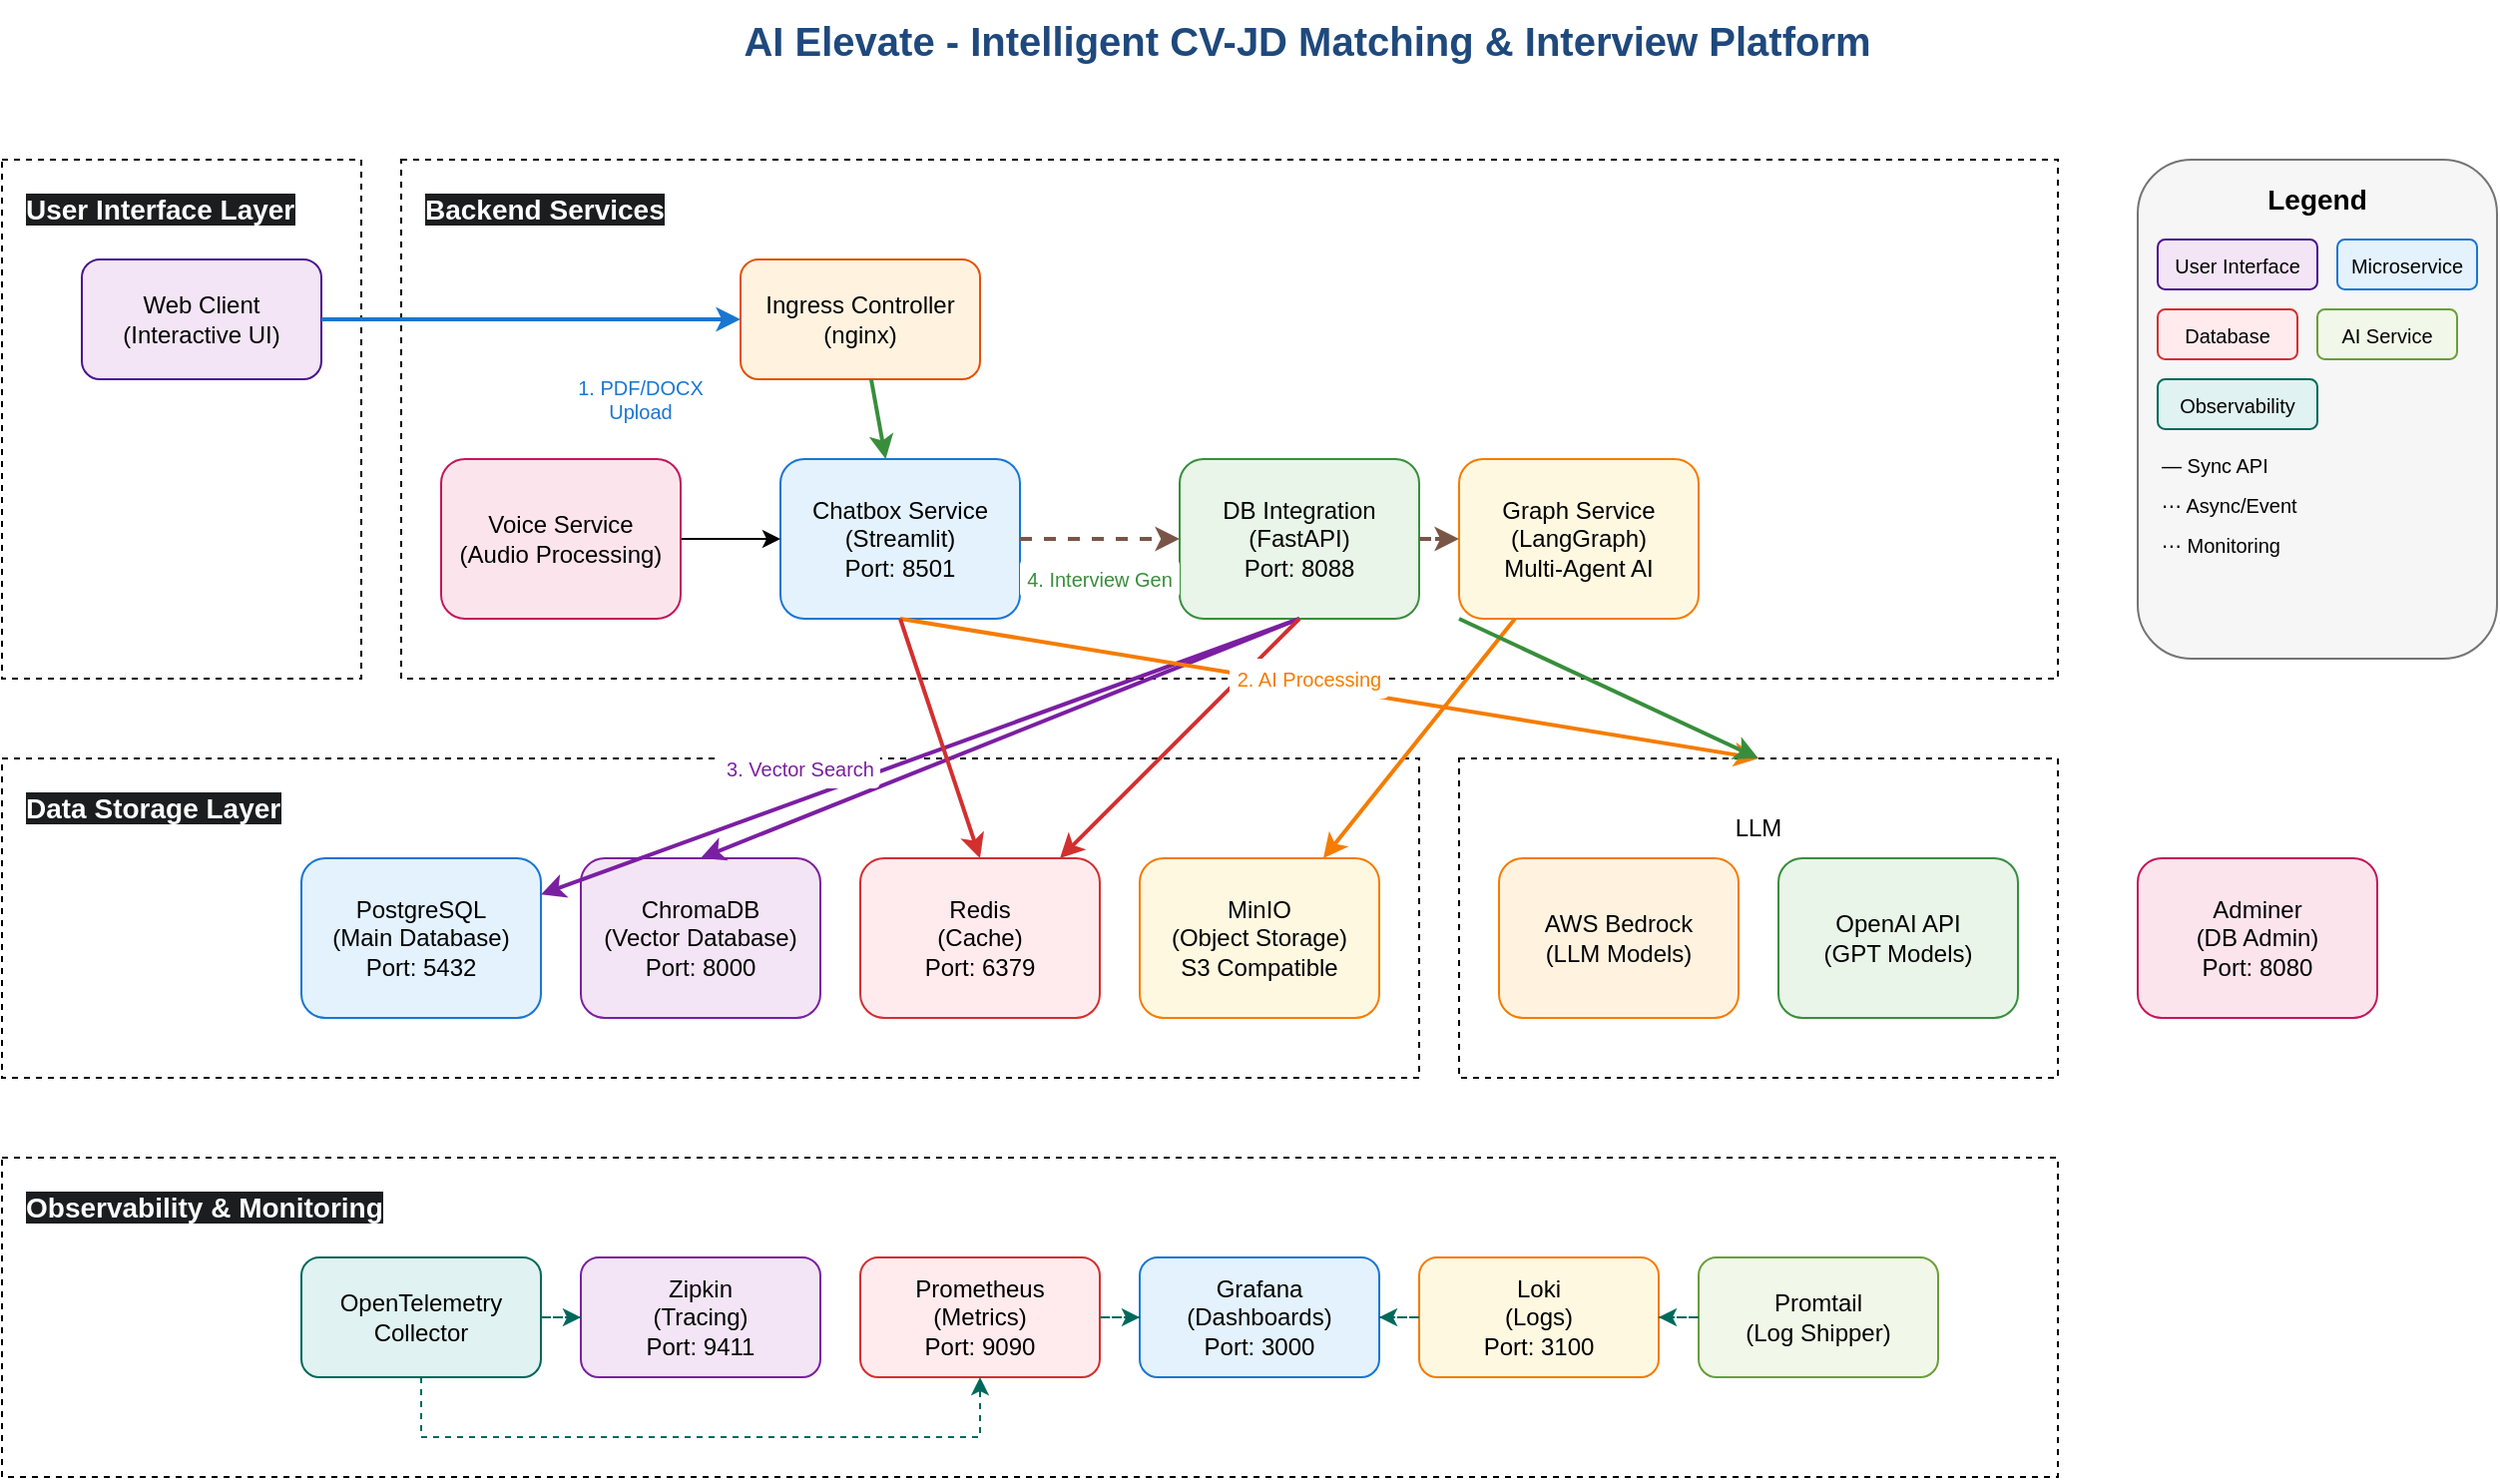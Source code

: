 <mxfile>
    <diagram name="AI-Elevate-Architecture" id="ai-elevate-architecture">
        <mxGraphModel dx="2711" dy="866" grid="1" gridSize="10" guides="1" tooltips="1" connect="1" arrows="1" fold="1" page="1" pageScale="1" pageWidth="1169" pageHeight="827" math="0" shadow="0">
            <root>
                <mxCell id="0"/>
                <mxCell id="1" parent="0"/>
                <mxCell id="14" value="" style="rounded=0;whiteSpace=wrap;html=1;dashed=1;" parent="1" vertex="1">
                    <mxGeometry x="130" y="100" width="830" height="260" as="geometry"/>
                </mxCell>
                <mxCell id="12" value="" style="rounded=0;whiteSpace=wrap;html=1;dashed=1;" parent="1" vertex="1">
                    <mxGeometry x="-70" y="100" width="180" height="260" as="geometry"/>
                </mxCell>
                <mxCell id="7" value="" style="rounded=0;whiteSpace=wrap;html=1;dashed=1;" parent="1" vertex="1">
                    <mxGeometry x="-70" y="400" width="710" height="160" as="geometry"/>
                </mxCell>
                <mxCell id="4" value="" style="rounded=0;whiteSpace=wrap;html=1;dashed=1;" parent="1" vertex="1">
                    <mxGeometry x="-70" y="600" width="1030" height="160" as="geometry"/>
                </mxCell>
                <mxCell id="2" value="" style="rounded=0;whiteSpace=wrap;html=1;dashed=1;" parent="1" vertex="1">
                    <mxGeometry x="660" y="400" width="300" height="160" as="geometry"/>
                </mxCell>
                <mxCell id="title" value="AI Elevate - Intelligent CV-JD Matching &amp; Interview Platform" style="text;html=1;strokeColor=none;fillColor=none;align=center;verticalAlign=middle;whiteSpace=wrap;rounded=0;fontSize=20;fontStyle=1;fontColor=#1f497d;" parent="1" vertex="1">
                    <mxGeometry x="284" y="20" width="600" height="40" as="geometry"/>
                </mxCell>
                <mxCell id="web-client" value="Web Client&#xa;(Interactive UI)" style="rounded=1;whiteSpace=wrap;html=1;fillColor=#f3e5f5;strokeColor=#4a148c;" parent="1" vertex="1">
                    <mxGeometry x="-30" y="150" width="120" height="60" as="geometry"/>
                </mxCell>
                <mxCell id="ingress" value="Ingress Controller&#xa;(nginx)" style="rounded=1;whiteSpace=wrap;html=1;fillColor=#fff3e0;strokeColor=#e65100;" parent="1" vertex="1">
                    <mxGeometry x="300" y="150" width="120" height="60" as="geometry"/>
                </mxCell>
                <mxCell id="chatbox" value="Chatbox Service&#xa;(Streamlit)&#xa;Port: 8501" style="rounded=1;whiteSpace=wrap;html=1;fillColor=#e3f2fd;strokeColor=#1976d2;" parent="1" vertex="1">
                    <mxGeometry x="320" y="250" width="120" height="80" as="geometry"/>
                </mxCell>
                <mxCell id="db-integration" value="DB Integration&#xa;(FastAPI)&#xa;Port: 8088" style="rounded=1;whiteSpace=wrap;html=1;fillColor=#e8f5e8;strokeColor=#388e3c;" parent="1" vertex="1">
                    <mxGeometry x="520" y="250" width="120" height="80" as="geometry"/>
                </mxCell>
                <mxCell id="graph" value="Graph Service&#xa;(LangGraph)&#xa;Multi-Agent AI" style="rounded=1;whiteSpace=wrap;html=1;fillColor=#fff8e1;strokeColor=#f57c00;" parent="1" vertex="1">
                    <mxGeometry x="660" y="250" width="120" height="80" as="geometry"/>
                </mxCell>
                <mxCell id="17" style="edgeStyle=none;html=1;exitX=1;exitY=0.5;exitDx=0;exitDy=0;" edge="1" parent="1" source="voice" target="chatbox">
                    <mxGeometry relative="1" as="geometry"/>
                </mxCell>
                <mxCell id="voice" value="Voice Service&#xa;(Audio Processing)" style="rounded=1;whiteSpace=wrap;html=1;fillColor=#fce4ec;strokeColor=#c2185b;" parent="1" vertex="1">
                    <mxGeometry x="150" y="250" width="120" height="80" as="geometry"/>
                </mxCell>
                <mxCell id="postgres" value="PostgreSQL&#xa;(Main Database)&#xa;Port: 5432" style="rounded=1;whiteSpace=wrap;html=1;fillColor=#e3f2fd;strokeColor=#1976d2;" parent="1" vertex="1">
                    <mxGeometry x="80" y="450" width="120" height="80" as="geometry"/>
                </mxCell>
                <mxCell id="chroma" value="ChromaDB&#xa;(Vector Database)&#xa;Port: 8000" style="rounded=1;whiteSpace=wrap;html=1;fillColor=#f3e5f5;strokeColor=#7b1fa2;" parent="1" vertex="1">
                    <mxGeometry x="220" y="450" width="120" height="80" as="geometry"/>
                </mxCell>
                <mxCell id="redis" value="Redis&#xa;(Cache)&#xa;Port: 6379" style="rounded=1;whiteSpace=wrap;html=1;fillColor=#ffebee;strokeColor=#d32f2f;" parent="1" vertex="1">
                    <mxGeometry x="360" y="450" width="120" height="80" as="geometry"/>
                </mxCell>
                <mxCell id="minio" value="MinIO&#xa;(Object Storage)&#xa;S3 Compatible" style="rounded=1;whiteSpace=wrap;html=1;fillColor=#fff8e1;strokeColor=#f57c00;" parent="1" vertex="1">
                    <mxGeometry x="500" y="450" width="120" height="80" as="geometry"/>
                </mxCell>
                <mxCell id="bedrock" value="AWS Bedrock&#xa;(LLM Models)" style="rounded=1;whiteSpace=wrap;html=1;fillColor=#fff3e0;strokeColor=#f57c00;" parent="1" vertex="1">
                    <mxGeometry x="680" y="450" width="120" height="80" as="geometry"/>
                </mxCell>
                <mxCell id="openai" value="OpenAI API&#xa;(GPT Models)" style="rounded=1;whiteSpace=wrap;html=1;fillColor=#e8f5e8;strokeColor=#388e3c;" parent="1" vertex="1">
                    <mxGeometry x="820" y="450" width="120" height="80" as="geometry"/>
                </mxCell>
                <mxCell id="otel" value="OpenTelemetry&#xa;Collector" style="rounded=1;whiteSpace=wrap;html=1;fillColor=#e0f2f1;strokeColor=#00695c;" parent="1" vertex="1">
                    <mxGeometry x="80" y="650" width="120" height="60" as="geometry"/>
                </mxCell>
                <mxCell id="zipkin" value="Zipkin&#xa;(Tracing)&#xa;Port: 9411" style="rounded=1;whiteSpace=wrap;html=1;fillColor=#f3e5f5;strokeColor=#7b1fa2;" parent="1" vertex="1">
                    <mxGeometry x="220" y="650" width="120" height="60" as="geometry"/>
                </mxCell>
                <mxCell id="prometheus" value="Prometheus&#xa;(Metrics)&#xa;Port: 9090" style="rounded=1;whiteSpace=wrap;html=1;fillColor=#ffebee;strokeColor=#d32f2f;" parent="1" vertex="1">
                    <mxGeometry x="360" y="650" width="120" height="60" as="geometry"/>
                </mxCell>
                <mxCell id="grafana" value="Grafana&#xa;(Dashboards)&#xa;Port: 3000" style="rounded=1;whiteSpace=wrap;html=1;fillColor=#e3f2fd;strokeColor=#1976d2;" parent="1" vertex="1">
                    <mxGeometry x="500" y="650" width="120" height="60" as="geometry"/>
                </mxCell>
                <mxCell id="loki" value="Loki&#xa;(Logs)&#xa;Port: 3100" style="rounded=1;whiteSpace=wrap;html=1;fillColor=#fff8e1;strokeColor=#f57c00;" parent="1" vertex="1">
                    <mxGeometry x="640" y="650" width="120" height="60" as="geometry"/>
                </mxCell>
                <mxCell id="promtail" value="Promtail&#xa;(Log Shipper)" style="rounded=1;whiteSpace=wrap;html=1;fillColor=#f1f8e9;strokeColor=#689f38;" parent="1" vertex="1">
                    <mxGeometry x="780" y="650" width="120" height="60" as="geometry"/>
                </mxCell>
                <mxCell id="adminer" value="Adminer&#xa;(DB Admin)&#xa;Port: 8080" style="rounded=1;whiteSpace=wrap;html=1;fillColor=#fce4ec;strokeColor=#c2185b;" parent="1" vertex="1">
                    <mxGeometry x="1000" y="450" width="120" height="80" as="geometry"/>
                </mxCell>
                <mxCell id="conn1" style="edgeStyle=orthogonalEdgeStyle;rounded=0;orthogonalLoop=1;jettySize=auto;html=1;strokeWidth=2;strokeColor=#1976d2;" parent="1" source="web-client" target="ingress" edge="1">
                    <mxGeometry relative="1" as="geometry"/>
                </mxCell>
                <mxCell id="conn2" style="rounded=0;orthogonalLoop=1;jettySize=auto;html=1;strokeWidth=2;strokeColor=#388e3c;" parent="1" source="ingress" target="chatbox" edge="1">
                    <mxGeometry relative="1" as="geometry"/>
                </mxCell>
                <mxCell id="conn4" style="rounded=0;orthogonalLoop=1;jettySize=auto;html=1;strokeWidth=2;strokeColor=#7b1fa2;exitX=0.5;exitY=1;exitDx=0;exitDy=0;" parent="1" source="db-integration" target="postgres" edge="1">
                    <mxGeometry relative="1" as="geometry"/>
                </mxCell>
                <mxCell id="conn5" style="rounded=0;orthogonalLoop=1;jettySize=auto;html=1;strokeWidth=2;strokeColor=#7b1fa2;entryX=0.5;entryY=0;entryDx=0;entryDy=0;exitX=0.5;exitY=1;exitDx=0;exitDy=0;" parent="1" source="db-integration" target="chroma" edge="1">
                    <mxGeometry relative="1" as="geometry"/>
                </mxCell>
                <mxCell id="conn6" style="rounded=0;orthogonalLoop=1;jettySize=auto;html=1;strokeWidth=2;strokeColor=#f57c00;" parent="1" source="graph" target="minio" edge="1">
                    <mxGeometry relative="1" as="geometry"/>
                </mxCell>
                <mxCell id="conn7" style="rounded=0;orthogonalLoop=1;jettySize=auto;html=1;strokeWidth=2;strokeColor=#d32f2f;exitX=0.5;exitY=1;exitDx=0;exitDy=0;" parent="1" source="db-integration" target="redis" edge="1">
                    <mxGeometry relative="1" as="geometry"/>
                </mxCell>
                <mxCell id="conn8" style="rounded=0;orthogonalLoop=1;jettySize=auto;html=1;strokeWidth=2;strokeColor=#f57c00;entryX=0.5;entryY=0;entryDx=0;entryDy=0;exitX=0.5;exitY=1;exitDx=0;exitDy=0;" parent="1" source="chatbox" target="2" edge="1">
                    <mxGeometry relative="1" as="geometry"/>
                </mxCell>
                <mxCell id="conn9" style="rounded=0;orthogonalLoop=1;jettySize=auto;html=1;strokeWidth=2;strokeColor=#388e3c;entryX=0.5;entryY=0;entryDx=0;entryDy=0;" parent="1" target="2" edge="1">
                    <mxGeometry relative="1" as="geometry">
                        <mxPoint x="660" y="330" as="sourcePoint"/>
                    </mxGeometry>
                </mxCell>
                <mxCell id="conn10" style="edgeStyle=orthogonalEdgeStyle;rounded=0;orthogonalLoop=1;jettySize=auto;html=1;strokeWidth=2;strokeColor=#795548;dashed=1;" parent="1" source="chatbox" target="db-integration" edge="1">
                    <mxGeometry relative="1" as="geometry"/>
                </mxCell>
                <mxCell id="conn11" style="edgeStyle=orthogonalEdgeStyle;rounded=0;orthogonalLoop=1;jettySize=auto;html=1;strokeWidth=2;strokeColor=#795548;dashed=1;" parent="1" source="db-integration" target="graph" edge="1">
                    <mxGeometry relative="1" as="geometry"/>
                </mxCell>
                <mxCell id="conn12" style="edgeStyle=orthogonalEdgeStyle;rounded=0;orthogonalLoop=1;jettySize=auto;html=1;strokeWidth=1;strokeColor=#00695c;dashed=1;" parent="1" source="otel" target="zipkin" edge="1">
                    <mxGeometry relative="1" as="geometry"/>
                </mxCell>
                <mxCell id="conn13" style="edgeStyle=orthogonalEdgeStyle;rounded=0;orthogonalLoop=1;jettySize=auto;html=1;strokeWidth=1;strokeColor=#00695c;dashed=1;" parent="1" source="otel" target="prometheus" edge="1">
                    <mxGeometry relative="1" as="geometry">
                        <Array as="points">
                            <mxPoint x="140" y="740"/>
                            <mxPoint x="420" y="740"/>
                        </Array>
                    </mxGeometry>
                </mxCell>
                <mxCell id="conn14" style="edgeStyle=orthogonalEdgeStyle;rounded=0;orthogonalLoop=1;jettySize=auto;html=1;strokeWidth=1;strokeColor=#00695c;dashed=1;" parent="1" source="prometheus" target="grafana" edge="1">
                    <mxGeometry relative="1" as="geometry"/>
                </mxCell>
                <mxCell id="conn15" style="edgeStyle=orthogonalEdgeStyle;rounded=0;orthogonalLoop=1;jettySize=auto;html=1;strokeWidth=1;strokeColor=#00695c;dashed=1;" parent="1" source="loki" target="grafana" edge="1">
                    <mxGeometry relative="1" as="geometry"/>
                </mxCell>
                <mxCell id="conn16" style="edgeStyle=orthogonalEdgeStyle;rounded=0;orthogonalLoop=1;jettySize=auto;html=1;strokeWidth=1;strokeColor=#00695c;dashed=1;" parent="1" source="promtail" target="loki" edge="1">
                    <mxGeometry relative="1" as="geometry"/>
                </mxCell>
                <mxCell id="legend-bg" value="" style="rounded=1;whiteSpace=wrap;html=1;fillColor=#f5f5f5;strokeColor=#666666;opacity=90;" parent="1" vertex="1">
                    <mxGeometry x="1000" y="100" width="180" height="250" as="geometry"/>
                </mxCell>
                <mxCell id="legend-title" value="Legend" style="text;html=1;strokeColor=none;fillColor=none;align=center;verticalAlign=middle;whiteSpace=wrap;rounded=0;fontSize=14;fontStyle=1;" parent="1" vertex="1">
                    <mxGeometry x="1050" y="110" width="80" height="20" as="geometry"/>
                </mxCell>
                <mxCell id="legend-user" value="User Interface" style="rounded=1;whiteSpace=wrap;html=1;fillColor=#f3e5f5;strokeColor=#4a148c;fontSize=10;" parent="1" vertex="1">
                    <mxGeometry x="1010" y="140" width="80" height="25" as="geometry"/>
                </mxCell>
                <mxCell id="legend-service" value="Microservice" style="rounded=1;whiteSpace=wrap;html=1;fillColor=#e3f2fd;strokeColor=#1976d2;fontSize=10;" parent="1" vertex="1">
                    <mxGeometry x="1100" y="140" width="70" height="25" as="geometry"/>
                </mxCell>
                <mxCell id="legend-data" value="Database" style="rounded=1;whiteSpace=wrap;html=1;fillColor=#ffebee;strokeColor=#d32f2f;fontSize=10;" parent="1" vertex="1">
                    <mxGeometry x="1010" y="175" width="70" height="25" as="geometry"/>
                </mxCell>
                <mxCell id="legend-ai" value="AI Service" style="rounded=1;whiteSpace=wrap;html=1;fillColor=#f1f8e9;strokeColor=#689f38;fontSize=10;" parent="1" vertex="1">
                    <mxGeometry x="1090" y="175" width="70" height="25" as="geometry"/>
                </mxCell>
                <mxCell id="legend-obs" value="Observability" style="rounded=1;whiteSpace=wrap;html=1;fillColor=#e0f2f1;strokeColor=#00695c;fontSize=10;" parent="1" vertex="1">
                    <mxGeometry x="1010" y="210" width="80" height="25" as="geometry"/>
                </mxCell>
                <mxCell id="legend-sync" value="— Sync API" style="text;html=1;strokeColor=none;fillColor=none;align=left;verticalAlign=middle;whiteSpace=wrap;rounded=0;fontSize=10;" parent="1" vertex="1">
                    <mxGeometry x="1010" y="245" width="100" height="15" as="geometry"/>
                </mxCell>
                <mxCell id="legend-async" value="⋯ Async/Event" style="text;html=1;strokeColor=none;fillColor=none;align=left;verticalAlign=middle;whiteSpace=wrap;rounded=0;fontSize=10;" parent="1" vertex="1">
                    <mxGeometry x="1010" y="265" width="100" height="15" as="geometry"/>
                </mxCell>
                <mxCell id="legend-monitoring" value="⋯ Monitoring" style="text;html=1;strokeColor=none;fillColor=none;align=left;verticalAlign=middle;whiteSpace=wrap;rounded=0;fontSize=10;" parent="1" vertex="1">
                    <mxGeometry x="1010" y="285" width="100" height="15" as="geometry"/>
                </mxCell>
                <mxCell id="flow1" value="1. PDF/DOCX Upload" style="text;html=1;strokeColor=none;fillColor=#fff;align=center;verticalAlign=middle;whiteSpace=wrap;rounded=1;fontSize=10;fontColor=#1976d2;" parent="1" vertex="1">
                    <mxGeometry x="210" y="200" width="80" height="40" as="geometry"/>
                </mxCell>
                <mxCell id="flow2" value="2. AI Processing" style="text;html=1;strokeColor=none;fillColor=#fff;align=center;verticalAlign=middle;whiteSpace=wrap;rounded=1;fontSize=10;fontColor=#f57c00;" parent="1" vertex="1">
                    <mxGeometry x="545" y="350" width="80" height="20" as="geometry"/>
                </mxCell>
                <mxCell id="flow3" value="3. Vector Search" style="text;html=1;strokeColor=none;fillColor=#fff;align=center;verticalAlign=middle;whiteSpace=wrap;rounded=1;fontSize=10;fontColor=#7b1fa2;" parent="1" vertex="1">
                    <mxGeometry x="290" y="395" width="80" height="20" as="geometry"/>
                </mxCell>
                <mxCell id="flow4" value="4. Interview Gen" style="text;html=1;strokeColor=none;fillColor=#fff;align=center;verticalAlign=middle;whiteSpace=wrap;rounded=1;fontSize=10;fontColor=#388e3c;" parent="1" vertex="1">
                    <mxGeometry x="440" y="300" width="80" height="20" as="geometry"/>
                </mxCell>
                <mxCell id="3" value="LLM" style="text;html=1;align=center;verticalAlign=middle;whiteSpace=wrap;rounded=0;" parent="1" vertex="1">
                    <mxGeometry x="780" y="420" width="60" height="30" as="geometry"/>
                </mxCell>
                <mxCell id="5" value="&lt;span style=&quot;color: rgb(255, 255, 255); font-family: Helvetica; font-size: 14px; font-style: normal; font-variant-ligatures: normal; font-variant-caps: normal; font-weight: 700; letter-spacing: normal; orphans: 2; text-align: center; text-indent: 0px; text-transform: none; widows: 2; word-spacing: 0px; -webkit-text-stroke-width: 0px; white-space: normal; background-color: rgb(27, 29, 30); text-decoration-thickness: initial; text-decoration-style: initial; text-decoration-color: initial; display: inline !important; float: none;&quot;&gt;Observability &amp;amp; Monitoring&lt;/span&gt;" style="text;whiteSpace=wrap;html=1;fillColor=none;" parent="1" vertex="1">
                    <mxGeometry x="-60" y="610" width="210" height="30" as="geometry"/>
                </mxCell>
                <mxCell id="10" value="&lt;span style=&quot;color: rgb(255, 255, 255); font-family: Helvetica; font-size: 14px; font-style: normal; font-variant-ligatures: normal; font-variant-caps: normal; font-weight: 700; letter-spacing: normal; orphans: 2; text-align: center; text-indent: 0px; text-transform: none; widows: 2; word-spacing: 0px; -webkit-text-stroke-width: 0px; white-space: normal; background-color: rgb(27, 29, 30); text-decoration-thickness: initial; text-decoration-style: initial; text-decoration-color: initial; display: inline !important; float: none;&quot;&gt;Data Storage Layer&lt;/span&gt;" style="text;whiteSpace=wrap;html=1;" parent="1" vertex="1">
                    <mxGeometry x="-60" y="410" width="160" height="40" as="geometry"/>
                </mxCell>
                <mxCell id="13" value="&lt;span style=&quot;color: rgb(255, 255, 255); font-family: Helvetica; font-size: 14px; font-style: normal; font-variant-ligatures: normal; font-variant-caps: normal; font-weight: 700; letter-spacing: normal; orphans: 2; text-align: center; text-indent: 0px; text-transform: none; widows: 2; word-spacing: 0px; -webkit-text-stroke-width: 0px; white-space: normal; background-color: rgb(27, 29, 30); text-decoration-thickness: initial; text-decoration-style: initial; text-decoration-color: initial; display: inline !important; float: none;&quot;&gt;User Interface Layer&lt;/span&gt;" style="text;whiteSpace=wrap;html=1;" parent="1" vertex="1">
                    <mxGeometry x="-60" y="110" width="170" height="40" as="geometry"/>
                </mxCell>
                <mxCell id="15" value="&lt;span style=&quot;color: rgb(255, 255, 255); font-family: Helvetica; font-size: 14px; font-style: normal; font-variant-ligatures: normal; font-variant-caps: normal; font-weight: 700; letter-spacing: normal; orphans: 2; text-align: center; text-indent: 0px; text-transform: none; widows: 2; word-spacing: 0px; -webkit-text-stroke-width: 0px; white-space: normal; background-color: rgb(27, 29, 30); text-decoration-thickness: initial; text-decoration-style: initial; text-decoration-color: initial; float: none; display: inline !important;&quot;&gt;Backend Services&lt;/span&gt;" style="text;whiteSpace=wrap;html=1;" parent="1" vertex="1">
                    <mxGeometry x="140" y="110" width="170" height="40" as="geometry"/>
                </mxCell>
                <mxCell id="16" style="rounded=0;orthogonalLoop=1;jettySize=auto;html=1;strokeWidth=2;strokeColor=#d32f2f;exitX=0.5;exitY=1;exitDx=0;exitDy=0;entryX=0.5;entryY=0;entryDx=0;entryDy=0;" edge="1" parent="1" source="chatbox" target="redis">
                    <mxGeometry relative="1" as="geometry">
                        <mxPoint x="530" y="340" as="sourcePoint"/>
                        <mxPoint x="455" y="460" as="targetPoint"/>
                    </mxGeometry>
                </mxCell>
            </root>
        </mxGraphModel>
    </diagram>
</mxfile>